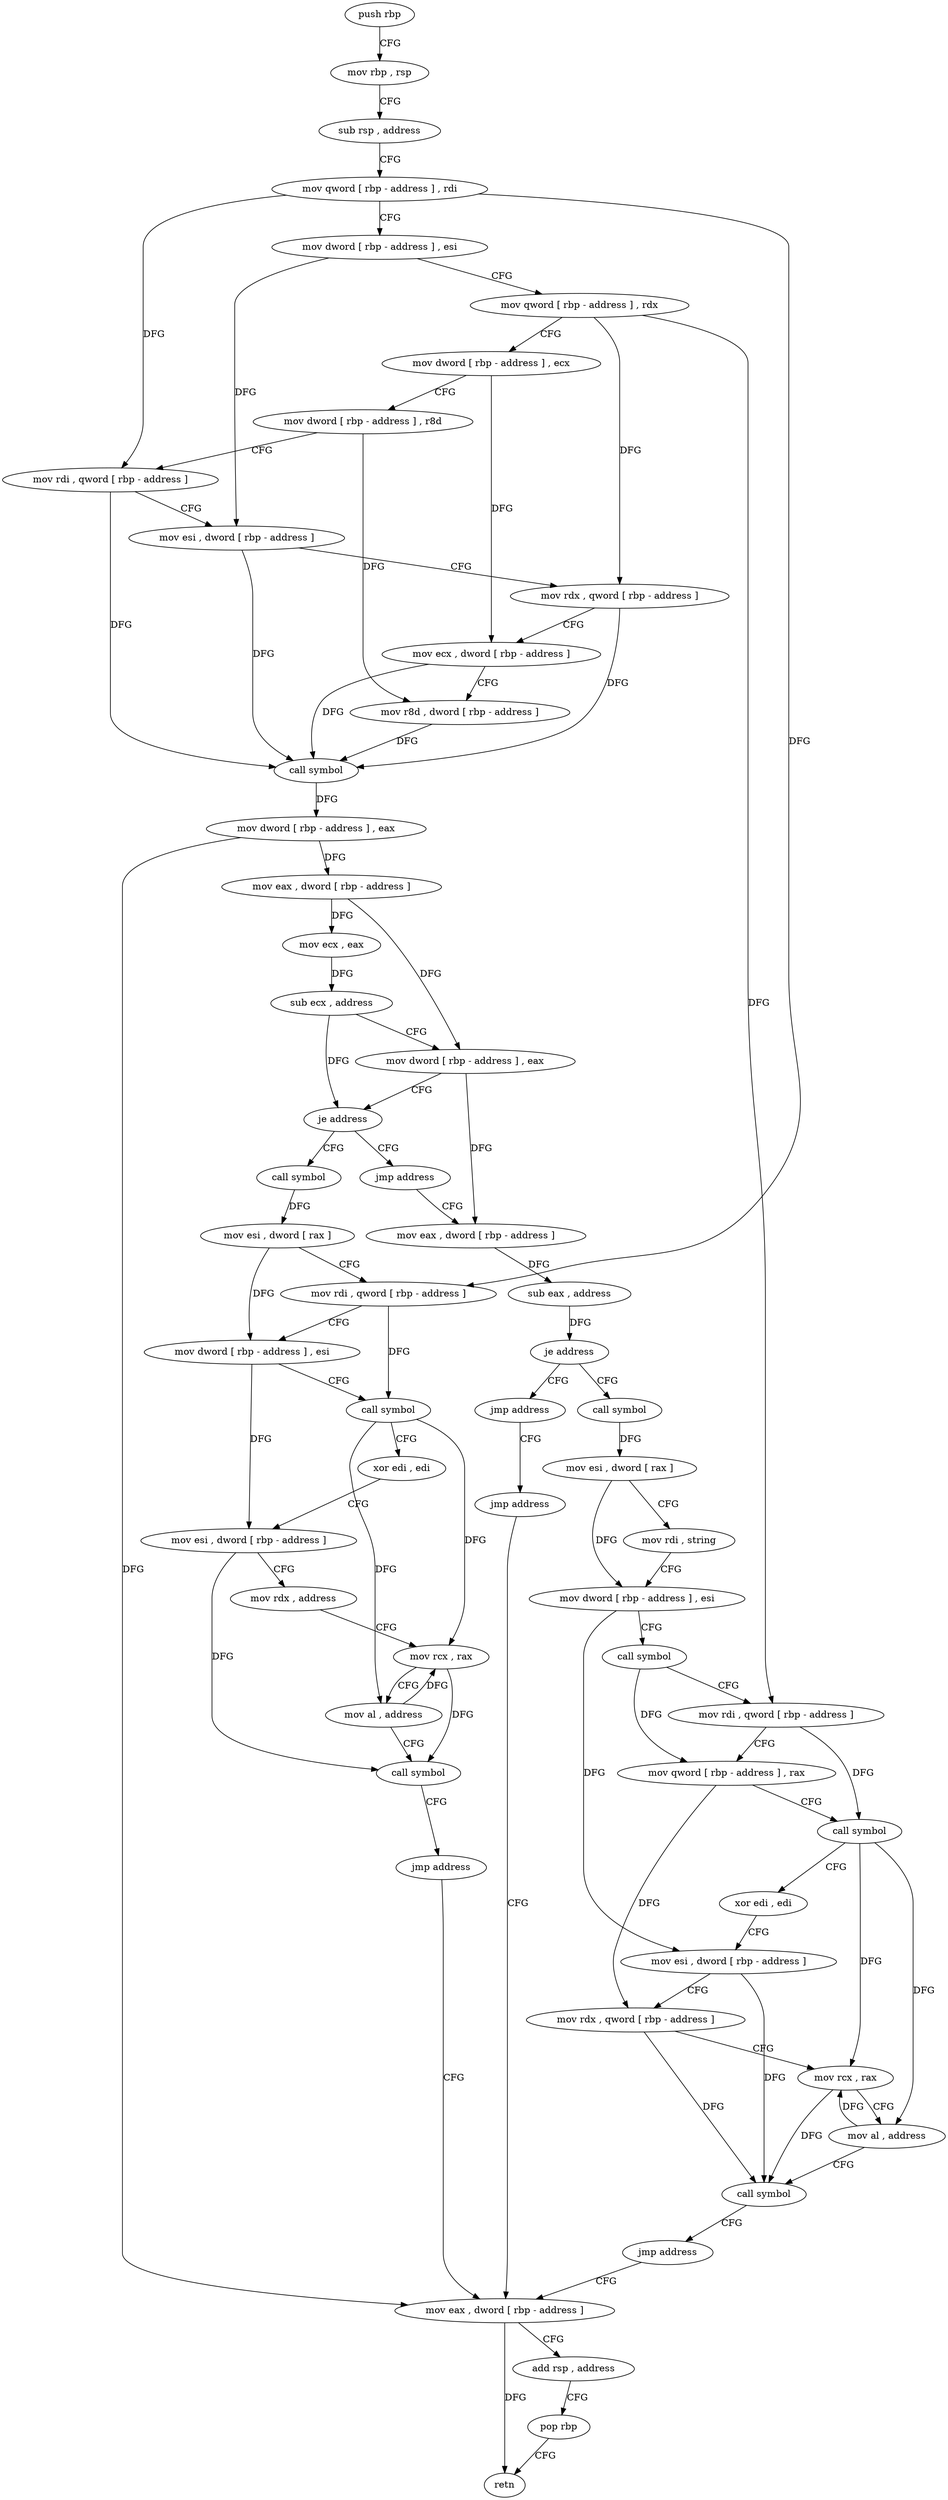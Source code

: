 digraph "func" {
"4245968" [label = "push rbp" ]
"4245969" [label = "mov rbp , rsp" ]
"4245972" [label = "sub rsp , address" ]
"4245976" [label = "mov qword [ rbp - address ] , rdi" ]
"4245980" [label = "mov dword [ rbp - address ] , esi" ]
"4245983" [label = "mov qword [ rbp - address ] , rdx" ]
"4245987" [label = "mov dword [ rbp - address ] , ecx" ]
"4245990" [label = "mov dword [ rbp - address ] , r8d" ]
"4245994" [label = "mov rdi , qword [ rbp - address ]" ]
"4245998" [label = "mov esi , dword [ rbp - address ]" ]
"4246001" [label = "mov rdx , qword [ rbp - address ]" ]
"4246005" [label = "mov ecx , dword [ rbp - address ]" ]
"4246008" [label = "mov r8d , dword [ rbp - address ]" ]
"4246012" [label = "call symbol" ]
"4246017" [label = "mov dword [ rbp - address ] , eax" ]
"4246020" [label = "mov eax , dword [ rbp - address ]" ]
"4246023" [label = "mov ecx , eax" ]
"4246025" [label = "sub ecx , address" ]
"4246028" [label = "mov dword [ rbp - address ] , eax" ]
"4246031" [label = "je address" ]
"4246059" [label = "call symbol" ]
"4246037" [label = "jmp address" ]
"4246064" [label = "mov esi , dword [ rax ]" ]
"4246066" [label = "mov rdi , qword [ rbp - address ]" ]
"4246070" [label = "mov dword [ rbp - address ] , esi" ]
"4246073" [label = "call symbol" ]
"4246078" [label = "xor edi , edi" ]
"4246080" [label = "mov esi , dword [ rbp - address ]" ]
"4246083" [label = "mov rdx , address" ]
"4246093" [label = "mov rcx , rax" ]
"4246096" [label = "mov al , address" ]
"4246098" [label = "call symbol" ]
"4246103" [label = "jmp address" ]
"4246175" [label = "mov eax , dword [ rbp - address ]" ]
"4246042" [label = "mov eax , dword [ rbp - address ]" ]
"4246178" [label = "add rsp , address" ]
"4246182" [label = "pop rbp" ]
"4246183" [label = "retn" ]
"4246045" [label = "sub eax , address" ]
"4246048" [label = "je address" ]
"4246108" [label = "call symbol" ]
"4246054" [label = "jmp address" ]
"4246113" [label = "mov esi , dword [ rax ]" ]
"4246115" [label = "mov rdi , string" ]
"4246125" [label = "mov dword [ rbp - address ] , esi" ]
"4246128" [label = "call symbol" ]
"4246133" [label = "mov rdi , qword [ rbp - address ]" ]
"4246137" [label = "mov qword [ rbp - address ] , rax" ]
"4246141" [label = "call symbol" ]
"4246146" [label = "xor edi , edi" ]
"4246148" [label = "mov esi , dword [ rbp - address ]" ]
"4246151" [label = "mov rdx , qword [ rbp - address ]" ]
"4246155" [label = "mov rcx , rax" ]
"4246158" [label = "mov al , address" ]
"4246160" [label = "call symbol" ]
"4246165" [label = "jmp address" ]
"4246170" [label = "jmp address" ]
"4245968" -> "4245969" [ label = "CFG" ]
"4245969" -> "4245972" [ label = "CFG" ]
"4245972" -> "4245976" [ label = "CFG" ]
"4245976" -> "4245980" [ label = "CFG" ]
"4245976" -> "4245994" [ label = "DFG" ]
"4245976" -> "4246066" [ label = "DFG" ]
"4245980" -> "4245983" [ label = "CFG" ]
"4245980" -> "4245998" [ label = "DFG" ]
"4245983" -> "4245987" [ label = "CFG" ]
"4245983" -> "4246001" [ label = "DFG" ]
"4245983" -> "4246133" [ label = "DFG" ]
"4245987" -> "4245990" [ label = "CFG" ]
"4245987" -> "4246005" [ label = "DFG" ]
"4245990" -> "4245994" [ label = "CFG" ]
"4245990" -> "4246008" [ label = "DFG" ]
"4245994" -> "4245998" [ label = "CFG" ]
"4245994" -> "4246012" [ label = "DFG" ]
"4245998" -> "4246001" [ label = "CFG" ]
"4245998" -> "4246012" [ label = "DFG" ]
"4246001" -> "4246005" [ label = "CFG" ]
"4246001" -> "4246012" [ label = "DFG" ]
"4246005" -> "4246008" [ label = "CFG" ]
"4246005" -> "4246012" [ label = "DFG" ]
"4246008" -> "4246012" [ label = "DFG" ]
"4246012" -> "4246017" [ label = "DFG" ]
"4246017" -> "4246020" [ label = "DFG" ]
"4246017" -> "4246175" [ label = "DFG" ]
"4246020" -> "4246023" [ label = "DFG" ]
"4246020" -> "4246028" [ label = "DFG" ]
"4246023" -> "4246025" [ label = "DFG" ]
"4246025" -> "4246028" [ label = "CFG" ]
"4246025" -> "4246031" [ label = "DFG" ]
"4246028" -> "4246031" [ label = "CFG" ]
"4246028" -> "4246042" [ label = "DFG" ]
"4246031" -> "4246059" [ label = "CFG" ]
"4246031" -> "4246037" [ label = "CFG" ]
"4246059" -> "4246064" [ label = "DFG" ]
"4246037" -> "4246042" [ label = "CFG" ]
"4246064" -> "4246066" [ label = "CFG" ]
"4246064" -> "4246070" [ label = "DFG" ]
"4246066" -> "4246070" [ label = "CFG" ]
"4246066" -> "4246073" [ label = "DFG" ]
"4246070" -> "4246073" [ label = "CFG" ]
"4246070" -> "4246080" [ label = "DFG" ]
"4246073" -> "4246078" [ label = "CFG" ]
"4246073" -> "4246093" [ label = "DFG" ]
"4246073" -> "4246096" [ label = "DFG" ]
"4246078" -> "4246080" [ label = "CFG" ]
"4246080" -> "4246083" [ label = "CFG" ]
"4246080" -> "4246098" [ label = "DFG" ]
"4246083" -> "4246093" [ label = "CFG" ]
"4246093" -> "4246096" [ label = "CFG" ]
"4246093" -> "4246098" [ label = "DFG" ]
"4246096" -> "4246098" [ label = "CFG" ]
"4246096" -> "4246093" [ label = "DFG" ]
"4246098" -> "4246103" [ label = "CFG" ]
"4246103" -> "4246175" [ label = "CFG" ]
"4246175" -> "4246178" [ label = "CFG" ]
"4246175" -> "4246183" [ label = "DFG" ]
"4246042" -> "4246045" [ label = "DFG" ]
"4246178" -> "4246182" [ label = "CFG" ]
"4246182" -> "4246183" [ label = "CFG" ]
"4246045" -> "4246048" [ label = "DFG" ]
"4246048" -> "4246108" [ label = "CFG" ]
"4246048" -> "4246054" [ label = "CFG" ]
"4246108" -> "4246113" [ label = "DFG" ]
"4246054" -> "4246170" [ label = "CFG" ]
"4246113" -> "4246115" [ label = "CFG" ]
"4246113" -> "4246125" [ label = "DFG" ]
"4246115" -> "4246125" [ label = "CFG" ]
"4246125" -> "4246128" [ label = "CFG" ]
"4246125" -> "4246148" [ label = "DFG" ]
"4246128" -> "4246133" [ label = "CFG" ]
"4246128" -> "4246137" [ label = "DFG" ]
"4246133" -> "4246137" [ label = "CFG" ]
"4246133" -> "4246141" [ label = "DFG" ]
"4246137" -> "4246141" [ label = "CFG" ]
"4246137" -> "4246151" [ label = "DFG" ]
"4246141" -> "4246146" [ label = "CFG" ]
"4246141" -> "4246155" [ label = "DFG" ]
"4246141" -> "4246158" [ label = "DFG" ]
"4246146" -> "4246148" [ label = "CFG" ]
"4246148" -> "4246151" [ label = "CFG" ]
"4246148" -> "4246160" [ label = "DFG" ]
"4246151" -> "4246155" [ label = "CFG" ]
"4246151" -> "4246160" [ label = "DFG" ]
"4246155" -> "4246158" [ label = "CFG" ]
"4246155" -> "4246160" [ label = "DFG" ]
"4246158" -> "4246160" [ label = "CFG" ]
"4246158" -> "4246155" [ label = "DFG" ]
"4246160" -> "4246165" [ label = "CFG" ]
"4246165" -> "4246175" [ label = "CFG" ]
"4246170" -> "4246175" [ label = "CFG" ]
}
